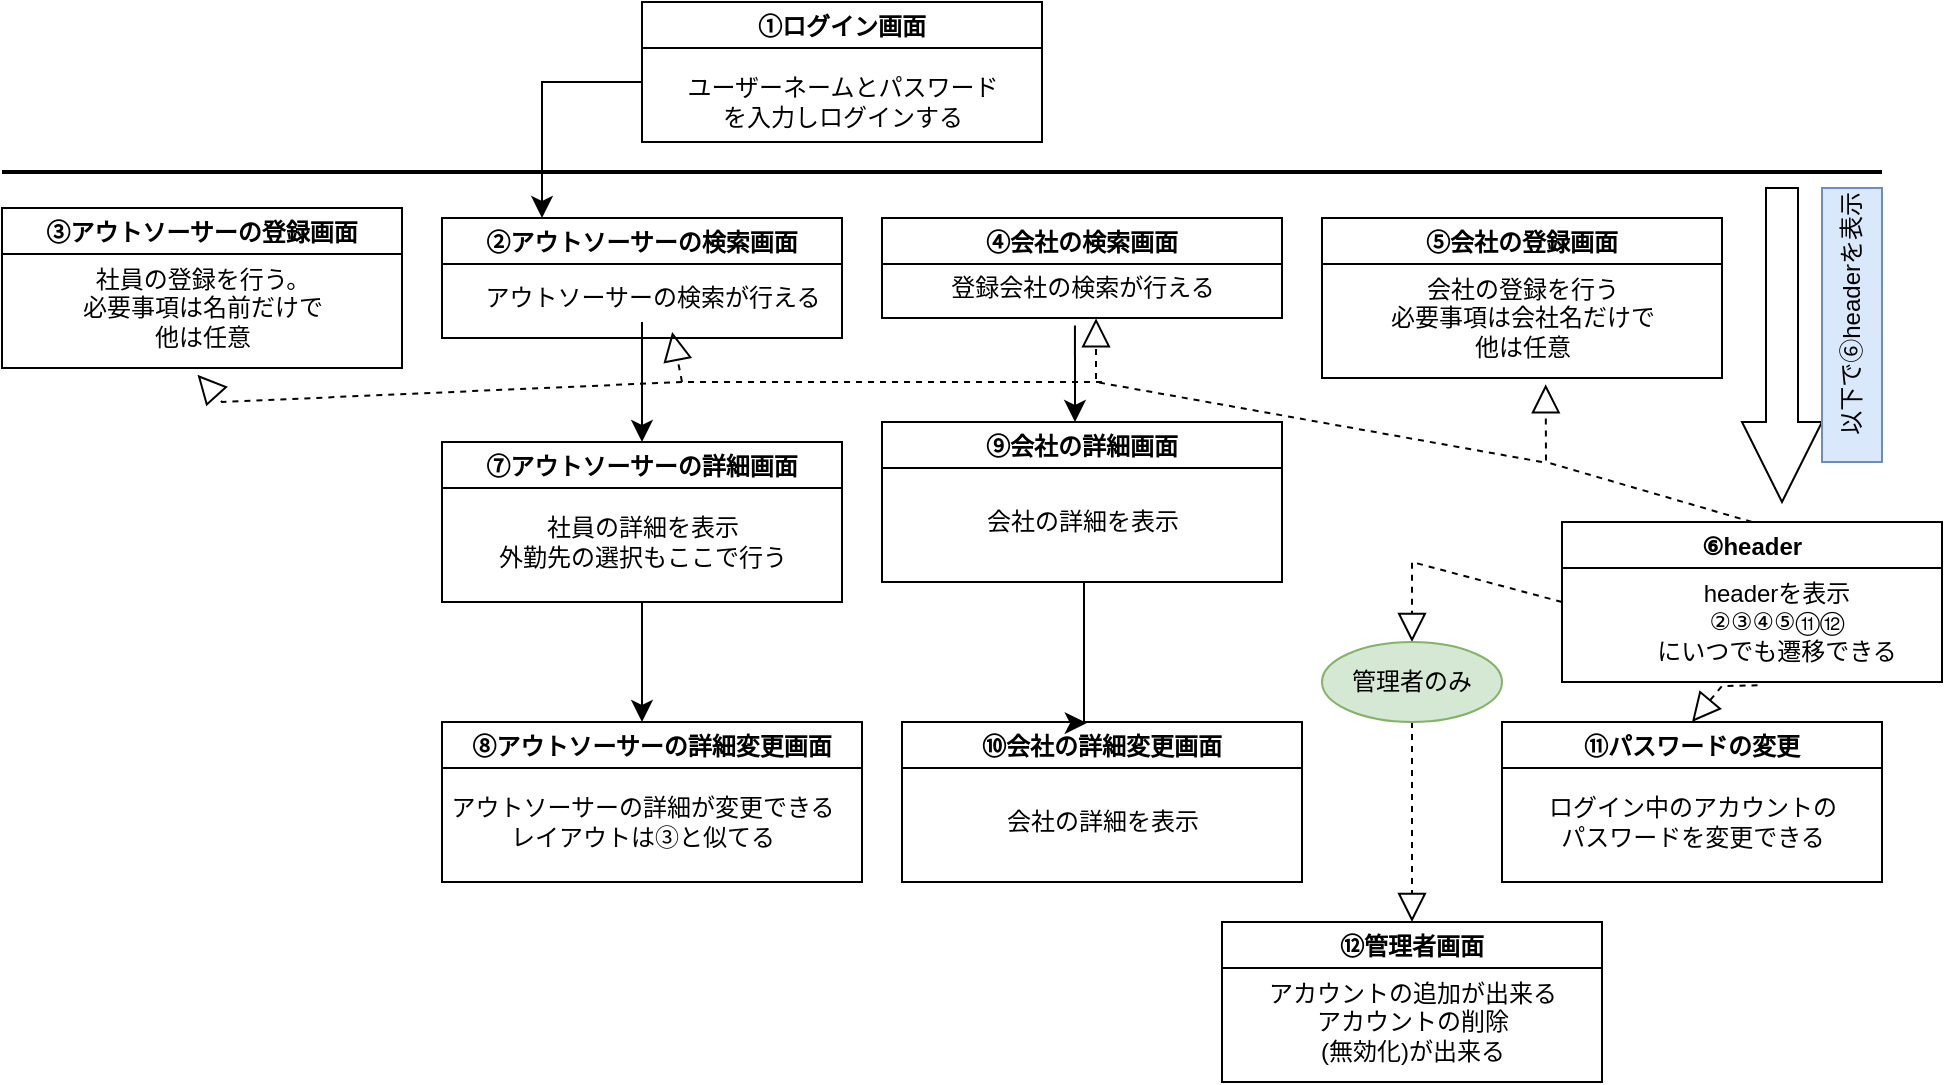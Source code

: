 <mxfile version="21.2.8" type="device">
  <diagram name="ページ1" id="tVr-RxveY0WpipnJPD6z">
    <mxGraphModel dx="1147" dy="675" grid="1" gridSize="10" guides="1" tooltips="1" connect="1" arrows="1" fold="1" page="1" pageScale="1" pageWidth="1654" pageHeight="2336" background="none" math="0" shadow="0">
      <root>
        <mxCell id="0" />
        <mxCell id="1" parent="0" />
        <mxCell id="SVOkSf6OeGCzOYOTrair-7" value="①ログイン画面" style="swimlane;" vertex="1" parent="1">
          <mxGeometry x="360" y="30" width="200" height="70" as="geometry" />
        </mxCell>
        <mxCell id="SVOkSf6OeGCzOYOTrair-8" value="ユーザーネームとパスワード&lt;br&gt;を入力しログインする" style="text;html=1;align=center;verticalAlign=middle;resizable=0;points=[];autosize=1;strokeColor=none;fillColor=none;" vertex="1" parent="SVOkSf6OeGCzOYOTrair-7">
          <mxGeometry x="10" y="30" width="180" height="40" as="geometry" />
        </mxCell>
        <mxCell id="SVOkSf6OeGCzOYOTrair-9" value="③アウトソーサーの登録画面" style="swimlane;" vertex="1" parent="1">
          <mxGeometry x="40" y="133" width="200" height="80" as="geometry" />
        </mxCell>
        <mxCell id="SVOkSf6OeGCzOYOTrair-10" value="社員の登録を行う。&lt;br&gt;必要事項は名前だけで&lt;br&gt;他は任意" style="text;html=1;align=center;verticalAlign=middle;resizable=0;points=[];autosize=1;strokeColor=none;fillColor=none;" vertex="1" parent="SVOkSf6OeGCzOYOTrair-9">
          <mxGeometry x="30" y="20" width="140" height="60" as="geometry" />
        </mxCell>
        <mxCell id="SVOkSf6OeGCzOYOTrair-11" value="②アウトソーサーの検索画面" style="swimlane;" vertex="1" parent="1">
          <mxGeometry x="260" y="138" width="200" height="60" as="geometry" />
        </mxCell>
        <mxCell id="SVOkSf6OeGCzOYOTrair-15" value="アウトソーサーの検索が行える" style="text;html=1;align=center;verticalAlign=middle;resizable=0;points=[];autosize=1;strokeColor=none;fillColor=none;" vertex="1" parent="SVOkSf6OeGCzOYOTrair-11">
          <mxGeometry x="10" y="25" width="190" height="30" as="geometry" />
        </mxCell>
        <mxCell id="SVOkSf6OeGCzOYOTrair-13" value="⑤会社の登録画面" style="swimlane;" vertex="1" parent="1">
          <mxGeometry x="700" y="138" width="200" height="80" as="geometry" />
        </mxCell>
        <mxCell id="SVOkSf6OeGCzOYOTrair-14" value="会社の登録を行う&lt;br&gt;必要事項は会社名だけで&lt;br&gt;他は任意" style="text;html=1;align=center;verticalAlign=middle;resizable=0;points=[];autosize=1;strokeColor=none;fillColor=none;" vertex="1" parent="SVOkSf6OeGCzOYOTrair-13">
          <mxGeometry x="20" y="20" width="160" height="60" as="geometry" />
        </mxCell>
        <mxCell id="SVOkSf6OeGCzOYOTrair-16" value="④会社の検索画面" style="swimlane;" vertex="1" parent="1">
          <mxGeometry x="480" y="138" width="200" height="50" as="geometry" />
        </mxCell>
        <mxCell id="SVOkSf6OeGCzOYOTrair-17" value="登録会社の検索が行える" style="text;html=1;align=center;verticalAlign=middle;resizable=0;points=[];autosize=1;strokeColor=none;fillColor=none;" vertex="1" parent="SVOkSf6OeGCzOYOTrair-16">
          <mxGeometry x="20" y="20" width="160" height="30" as="geometry" />
        </mxCell>
        <mxCell id="SVOkSf6OeGCzOYOTrair-18" value="" style="edgeStyle=elbowEdgeStyle;elbow=horizontal;endArrow=classic;html=1;curved=0;rounded=0;endSize=8;startSize=8;entryX=0.25;entryY=0;entryDx=0;entryDy=0;" edge="1" parent="1" target="SVOkSf6OeGCzOYOTrair-11">
          <mxGeometry width="50" height="50" relative="1" as="geometry">
            <mxPoint x="360" y="70" as="sourcePoint" />
            <mxPoint x="150" y="10" as="targetPoint" />
            <Array as="points">
              <mxPoint x="310" y="100" />
            </Array>
          </mxGeometry>
        </mxCell>
        <mxCell id="SVOkSf6OeGCzOYOTrair-19" value="" style="line;strokeWidth=2;html=1;" vertex="1" parent="1">
          <mxGeometry x="40" y="110" width="940" height="10" as="geometry" />
        </mxCell>
        <mxCell id="SVOkSf6OeGCzOYOTrair-20" value="" style="html=1;shadow=0;dashed=0;align=center;verticalAlign=middle;shape=mxgraph.arrows2.arrow;dy=0.6;dx=40;direction=south;notch=0;" vertex="1" parent="1">
          <mxGeometry x="910" y="123" width="40" height="157" as="geometry" />
        </mxCell>
        <mxCell id="SVOkSf6OeGCzOYOTrair-21" value="⑥header" style="swimlane;" vertex="1" parent="1">
          <mxGeometry x="820" y="290" width="190" height="80" as="geometry" />
        </mxCell>
        <mxCell id="SVOkSf6OeGCzOYOTrair-22" value="headerを表示&lt;br&gt;②③④⑤⑪⑫&lt;br&gt;にいつでも遷移できる" style="text;html=1;align=center;verticalAlign=middle;resizable=0;points=[];autosize=1;strokeColor=none;fillColor=none;" vertex="1" parent="SVOkSf6OeGCzOYOTrair-21">
          <mxGeometry x="37" y="20" width="140" height="60" as="geometry" />
        </mxCell>
        <mxCell id="SVOkSf6OeGCzOYOTrair-23" value="&lt;div style=&quot;&quot;&gt;&lt;span style=&quot;background-color: initial;&quot;&gt;以下で⑥headerを表示&lt;/span&gt;&lt;/div&gt;" style="rounded=0;whiteSpace=wrap;html=1;align=right;fillColor=#dae8fc;strokeColor=#6c8ebf;horizontal=0;" vertex="1" parent="1">
          <mxGeometry x="950" y="123" width="30" height="137" as="geometry" />
        </mxCell>
        <mxCell id="SVOkSf6OeGCzOYOTrair-24" value="⑦アウトソーサーの詳細画面" style="swimlane;" vertex="1" parent="1">
          <mxGeometry x="260" y="250" width="200" height="80" as="geometry" />
        </mxCell>
        <mxCell id="SVOkSf6OeGCzOYOTrair-25" value="社員の詳細を表示&lt;br&gt;外勤先の選択もここで行う" style="text;html=1;align=center;verticalAlign=middle;resizable=0;points=[];autosize=1;strokeColor=none;fillColor=none;" vertex="1" parent="SVOkSf6OeGCzOYOTrair-24">
          <mxGeometry x="15" y="30" width="170" height="40" as="geometry" />
        </mxCell>
        <mxCell id="SVOkSf6OeGCzOYOTrair-26" value="" style="edgeStyle=elbowEdgeStyle;elbow=horizontal;endArrow=classic;html=1;curved=0;rounded=0;endSize=8;startSize=8;entryX=0.5;entryY=0;entryDx=0;entryDy=0;" edge="1" parent="1" target="SVOkSf6OeGCzOYOTrair-24">
          <mxGeometry width="50" height="50" relative="1" as="geometry">
            <mxPoint x="360" y="190" as="sourcePoint" />
            <mxPoint x="40" y="383" as="targetPoint" />
            <Array as="points" />
          </mxGeometry>
        </mxCell>
        <mxCell id="SVOkSf6OeGCzOYOTrair-27" value="" style="edgeStyle=elbowEdgeStyle;elbow=horizontal;endArrow=classic;html=1;curved=0;rounded=0;endSize=8;startSize=8;exitX=0.5;exitY=1;exitDx=0;exitDy=0;" edge="1" parent="1" source="SVOkSf6OeGCzOYOTrair-24" target="SVOkSf6OeGCzOYOTrair-28">
          <mxGeometry width="50" height="50" relative="1" as="geometry">
            <mxPoint x="370" y="200" as="sourcePoint" />
            <mxPoint x="355" y="410" as="targetPoint" />
            <Array as="points" />
          </mxGeometry>
        </mxCell>
        <mxCell id="SVOkSf6OeGCzOYOTrair-28" value="⑧アウトソーサーの詳細変更画面" style="swimlane;" vertex="1" parent="1">
          <mxGeometry x="260" y="390" width="210" height="80" as="geometry" />
        </mxCell>
        <mxCell id="SVOkSf6OeGCzOYOTrair-29" value="アウトソーサーの詳細が変更できる&lt;br&gt;レイアウトは③と似てる" style="text;html=1;align=center;verticalAlign=middle;resizable=0;points=[];autosize=1;strokeColor=none;fillColor=none;" vertex="1" parent="SVOkSf6OeGCzOYOTrair-28">
          <mxGeometry x="-10" y="30" width="220" height="40" as="geometry" />
        </mxCell>
        <mxCell id="SVOkSf6OeGCzOYOTrair-30" value="⑨会社の詳細画面" style="swimlane;" vertex="1" parent="1">
          <mxGeometry x="480" y="240" width="200" height="80" as="geometry" />
        </mxCell>
        <mxCell id="SVOkSf6OeGCzOYOTrair-31" value="会社の詳細を表示" style="text;html=1;align=center;verticalAlign=middle;resizable=0;points=[];autosize=1;strokeColor=none;fillColor=none;" vertex="1" parent="SVOkSf6OeGCzOYOTrair-30">
          <mxGeometry x="40" y="35" width="120" height="30" as="geometry" />
        </mxCell>
        <mxCell id="SVOkSf6OeGCzOYOTrair-32" value="⑩会社の詳細変更画面" style="swimlane;" vertex="1" parent="1">
          <mxGeometry x="490" y="390" width="200" height="80" as="geometry" />
        </mxCell>
        <mxCell id="SVOkSf6OeGCzOYOTrair-33" value="会社の詳細を表示" style="text;html=1;align=center;verticalAlign=middle;resizable=0;points=[];autosize=1;strokeColor=none;fillColor=none;" vertex="1" parent="SVOkSf6OeGCzOYOTrair-32">
          <mxGeometry x="40" y="35" width="120" height="30" as="geometry" />
        </mxCell>
        <mxCell id="SVOkSf6OeGCzOYOTrair-34" value="" style="edgeStyle=elbowEdgeStyle;elbow=horizontal;endArrow=classic;html=1;curved=0;rounded=0;endSize=8;startSize=8;exitX=0.478;exitY=1.124;exitDx=0;exitDy=0;exitPerimeter=0;" edge="1" parent="1" source="SVOkSf6OeGCzOYOTrair-17" target="SVOkSf6OeGCzOYOTrair-30">
          <mxGeometry width="50" height="50" relative="1" as="geometry">
            <mxPoint x="370" y="200" as="sourcePoint" />
            <mxPoint x="370" y="260" as="targetPoint" />
            <Array as="points" />
          </mxGeometry>
        </mxCell>
        <mxCell id="SVOkSf6OeGCzOYOTrair-35" value="" style="edgeStyle=elbowEdgeStyle;elbow=horizontal;endArrow=classic;html=1;curved=0;rounded=0;endSize=8;startSize=8;entryX=0.462;entryY=0.007;entryDx=0;entryDy=0;exitX=0.5;exitY=1;exitDx=0;exitDy=0;entryPerimeter=0;" edge="1" parent="1" source="SVOkSf6OeGCzOYOTrair-30" target="SVOkSf6OeGCzOYOTrair-32">
          <mxGeometry width="50" height="50" relative="1" as="geometry">
            <mxPoint x="620" y="330" as="sourcePoint" />
            <mxPoint x="370" y="400" as="targetPoint" />
            <Array as="points" />
          </mxGeometry>
        </mxCell>
        <mxCell id="SVOkSf6OeGCzOYOTrair-36" value="" style="endArrow=block;dashed=1;endFill=0;endSize=12;html=1;rounded=0;exitX=0.5;exitY=0;exitDx=0;exitDy=0;entryX=0.574;entryY=1.052;entryDx=0;entryDy=0;entryPerimeter=0;" edge="1" parent="1" source="SVOkSf6OeGCzOYOTrair-21" target="SVOkSf6OeGCzOYOTrair-14">
          <mxGeometry width="160" relative="1" as="geometry">
            <mxPoint x="600" y="620" as="sourcePoint" />
            <mxPoint x="760" y="620" as="targetPoint" />
            <Array as="points">
              <mxPoint x="812" y="260" />
            </Array>
          </mxGeometry>
        </mxCell>
        <mxCell id="SVOkSf6OeGCzOYOTrair-37" value="" style="endArrow=block;dashed=1;endFill=0;endSize=12;html=1;rounded=0;entryX=0.544;entryY=1.006;entryDx=0;entryDy=0;entryPerimeter=0;" edge="1" parent="1" target="SVOkSf6OeGCzOYOTrair-17">
          <mxGeometry width="160" relative="1" as="geometry">
            <mxPoint x="810" y="260" as="sourcePoint" />
            <mxPoint x="822" y="231" as="targetPoint" />
            <Array as="points">
              <mxPoint x="587" y="220" />
            </Array>
          </mxGeometry>
        </mxCell>
        <mxCell id="SVOkSf6OeGCzOYOTrair-38" value="" style="endArrow=block;dashed=1;endFill=0;endSize=12;html=1;rounded=0;entryX=0.553;entryY=1.067;entryDx=0;entryDy=0;entryPerimeter=0;" edge="1" parent="1" target="SVOkSf6OeGCzOYOTrair-15">
          <mxGeometry width="160" relative="1" as="geometry">
            <mxPoint x="590" y="220" as="sourcePoint" />
            <mxPoint x="450" y="510" as="targetPoint" />
            <Array as="points">
              <mxPoint x="380" y="220" />
            </Array>
          </mxGeometry>
        </mxCell>
        <mxCell id="SVOkSf6OeGCzOYOTrair-39" value="" style="endArrow=block;dashed=1;endFill=0;endSize=12;html=1;rounded=0;entryX=0.484;entryY=1.057;entryDx=0;entryDy=0;entryPerimeter=0;" edge="1" parent="1" target="SVOkSf6OeGCzOYOTrair-10">
          <mxGeometry width="160" relative="1" as="geometry">
            <mxPoint x="380" y="220" as="sourcePoint" />
            <mxPoint x="-30" y="250" as="targetPoint" />
            <Array as="points">
              <mxPoint x="150" y="230" />
            </Array>
          </mxGeometry>
        </mxCell>
        <mxCell id="SVOkSf6OeGCzOYOTrair-40" value="⑪パスワードの変更" style="swimlane;" vertex="1" parent="1">
          <mxGeometry x="790" y="390" width="190" height="80" as="geometry" />
        </mxCell>
        <mxCell id="SVOkSf6OeGCzOYOTrair-41" value="ログイン中のアカウントの&lt;br&gt;パスワードを変更できる" style="text;html=1;align=center;verticalAlign=middle;resizable=0;points=[];autosize=1;strokeColor=none;fillColor=none;" vertex="1" parent="SVOkSf6OeGCzOYOTrair-40">
          <mxGeometry x="10" y="30" width="170" height="40" as="geometry" />
        </mxCell>
        <mxCell id="SVOkSf6OeGCzOYOTrair-42" value="" style="endArrow=block;dashed=1;endFill=0;endSize=12;html=1;rounded=0;exitX=0.434;exitY=1.028;exitDx=0;exitDy=0;entryX=0.5;entryY=0;entryDx=0;entryDy=0;exitPerimeter=0;" edge="1" parent="1" source="SVOkSf6OeGCzOYOTrair-22" target="SVOkSf6OeGCzOYOTrair-40">
          <mxGeometry width="160" relative="1" as="geometry">
            <mxPoint x="925" y="300" as="sourcePoint" />
            <mxPoint x="822" y="231" as="targetPoint" />
            <Array as="points">
              <mxPoint x="900" y="372" />
            </Array>
          </mxGeometry>
        </mxCell>
        <mxCell id="SVOkSf6OeGCzOYOTrair-43" value="" style="endArrow=block;dashed=1;endFill=0;endSize=12;html=1;rounded=0;exitX=0.5;exitY=1;exitDx=0;exitDy=0;entryX=0.5;entryY=0;entryDx=0;entryDy=0;" edge="1" parent="1" source="SVOkSf6OeGCzOYOTrair-47" target="SVOkSf6OeGCzOYOTrair-45">
          <mxGeometry width="160" relative="1" as="geometry">
            <mxPoint x="928" y="382" as="sourcePoint" />
            <mxPoint x="730" y="480" as="targetPoint" />
            <Array as="points">
              <mxPoint x="745" y="430" />
            </Array>
          </mxGeometry>
        </mxCell>
        <mxCell id="SVOkSf6OeGCzOYOTrair-45" value="⑫管理者画面" style="swimlane;" vertex="1" parent="1">
          <mxGeometry x="650" y="490" width="190" height="80" as="geometry" />
        </mxCell>
        <mxCell id="SVOkSf6OeGCzOYOTrair-46" value="アカウントの追加が出来る&lt;br&gt;アカウントの削除&lt;br&gt;(無効化)が出来る" style="text;html=1;align=center;verticalAlign=middle;resizable=0;points=[];autosize=1;strokeColor=none;fillColor=none;" vertex="1" parent="SVOkSf6OeGCzOYOTrair-45">
          <mxGeometry x="10" y="20" width="170" height="60" as="geometry" />
        </mxCell>
        <mxCell id="SVOkSf6OeGCzOYOTrair-48" value="" style="endArrow=block;dashed=1;endFill=0;endSize=12;html=1;rounded=0;exitX=0;exitY=0.5;exitDx=0;exitDy=0;entryX=0.5;entryY=0;entryDx=0;entryDy=0;" edge="1" parent="1" source="SVOkSf6OeGCzOYOTrair-21" target="SVOkSf6OeGCzOYOTrair-47">
          <mxGeometry width="160" relative="1" as="geometry">
            <mxPoint x="820" y="330" as="sourcePoint" />
            <mxPoint x="725" y="505" as="targetPoint" />
            <Array as="points">
              <mxPoint x="745" y="310" />
            </Array>
          </mxGeometry>
        </mxCell>
        <mxCell id="SVOkSf6OeGCzOYOTrair-47" value="管理者のみ" style="ellipse;whiteSpace=wrap;html=1;fillColor=#d5e8d4;strokeColor=#82b366;" vertex="1" parent="1">
          <mxGeometry x="700" y="350" width="90" height="40" as="geometry" />
        </mxCell>
      </root>
    </mxGraphModel>
  </diagram>
</mxfile>
